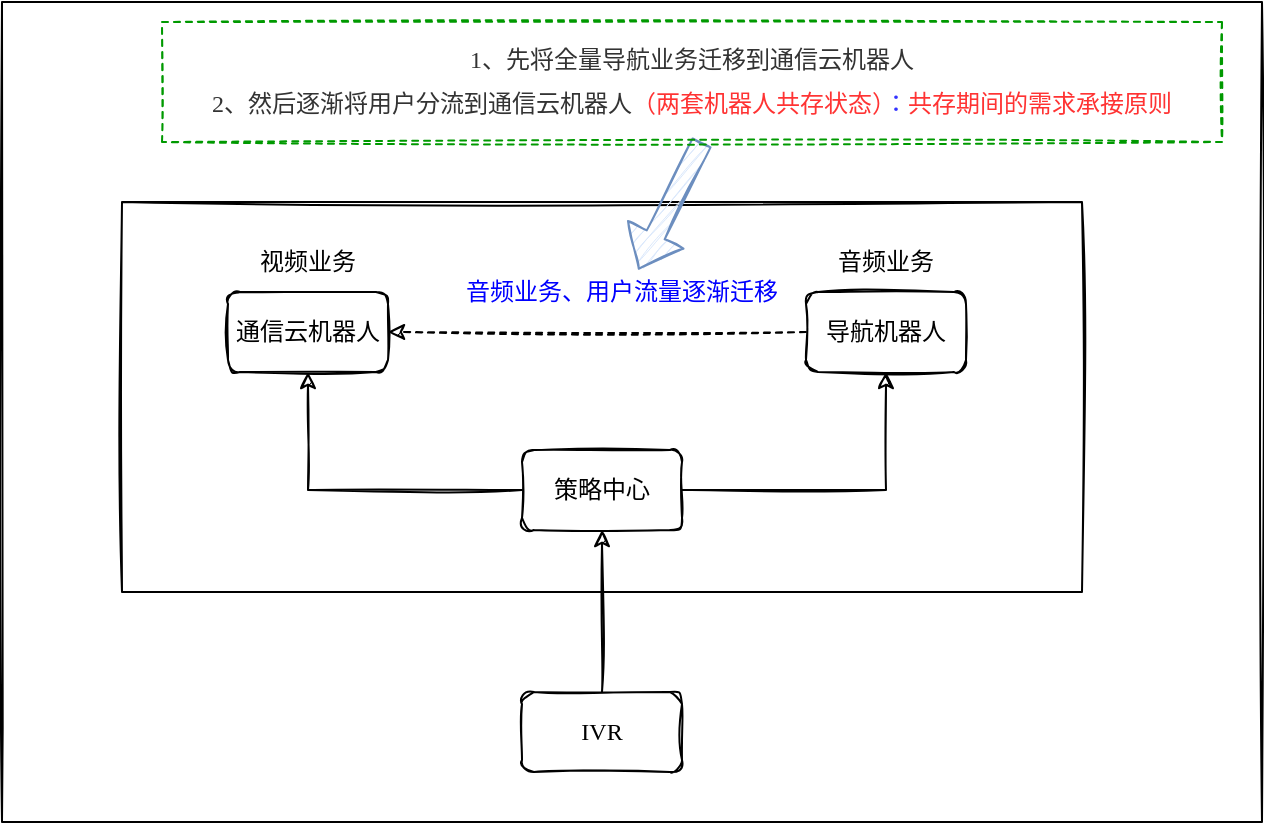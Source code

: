 <mxfile version="20.6.2" type="github">
  <diagram id="o8pEMcrgc6yfI9Lq7gwz" name="第 1 页">
    <mxGraphModel dx="786" dy="435" grid="1" gridSize="10" guides="1" tooltips="1" connect="1" arrows="1" fold="1" page="1" pageScale="1" pageWidth="827" pageHeight="1169" math="0" shadow="0">
      <root>
        <mxCell id="0" />
        <mxCell id="1" parent="0" />
        <mxCell id="WZ1IEcc06UdxzMD3UaFQ-21" value="" style="rounded=0;whiteSpace=wrap;html=1;sketch=1;fontFamily=Comic Sans MS;fontColor=#0000FF;" vertex="1" parent="1">
          <mxGeometry x="70" y="30" width="630" height="410" as="geometry" />
        </mxCell>
        <mxCell id="WZ1IEcc06UdxzMD3UaFQ-18" value="" style="group" vertex="1" connectable="0" parent="1">
          <mxGeometry x="130" y="130" width="480" height="285" as="geometry" />
        </mxCell>
        <mxCell id="WZ1IEcc06UdxzMD3UaFQ-15" value="" style="rounded=0;whiteSpace=wrap;html=1;sketch=1;fontFamily=Comic Sans MS;" vertex="1" parent="WZ1IEcc06UdxzMD3UaFQ-18">
          <mxGeometry width="480" height="195" as="geometry" />
        </mxCell>
        <mxCell id="WZ1IEcc06UdxzMD3UaFQ-1" value="IVR" style="rounded=1;whiteSpace=wrap;html=1;sketch=1;fontFamily=Comic Sans MS;" vertex="1" parent="WZ1IEcc06UdxzMD3UaFQ-18">
          <mxGeometry x="200" y="245" width="80" height="40" as="geometry" />
        </mxCell>
        <mxCell id="WZ1IEcc06UdxzMD3UaFQ-2" value="策略中心" style="rounded=1;whiteSpace=wrap;html=1;sketch=1;fontFamily=Comic Sans MS;" vertex="1" parent="WZ1IEcc06UdxzMD3UaFQ-18">
          <mxGeometry x="200" y="124" width="80" height="40" as="geometry" />
        </mxCell>
        <mxCell id="WZ1IEcc06UdxzMD3UaFQ-14" style="edgeStyle=orthogonalEdgeStyle;rounded=0;sketch=1;orthogonalLoop=1;jettySize=auto;html=1;exitX=0.5;exitY=0;exitDx=0;exitDy=0;entryX=0.5;entryY=1;entryDx=0;entryDy=0;fontFamily=Comic Sans MS;" edge="1" parent="WZ1IEcc06UdxzMD3UaFQ-18" source="WZ1IEcc06UdxzMD3UaFQ-1" target="WZ1IEcc06UdxzMD3UaFQ-2">
          <mxGeometry relative="1" as="geometry" />
        </mxCell>
        <mxCell id="WZ1IEcc06UdxzMD3UaFQ-6" value="通信云机器人" style="rounded=1;whiteSpace=wrap;html=1;sketch=1;fontFamily=Comic Sans MS;" vertex="1" parent="WZ1IEcc06UdxzMD3UaFQ-18">
          <mxGeometry x="53" y="45" width="80" height="40" as="geometry" />
        </mxCell>
        <mxCell id="WZ1IEcc06UdxzMD3UaFQ-9" style="edgeStyle=orthogonalEdgeStyle;rounded=0;orthogonalLoop=1;jettySize=auto;html=1;entryX=0.5;entryY=1;entryDx=0;entryDy=0;fontFamily=Comic Sans MS;exitX=0;exitY=0.5;exitDx=0;exitDy=0;sketch=1;" edge="1" parent="WZ1IEcc06UdxzMD3UaFQ-18" source="WZ1IEcc06UdxzMD3UaFQ-2" target="WZ1IEcc06UdxzMD3UaFQ-6">
          <mxGeometry relative="1" as="geometry" />
        </mxCell>
        <mxCell id="WZ1IEcc06UdxzMD3UaFQ-16" style="edgeStyle=orthogonalEdgeStyle;rounded=0;sketch=1;orthogonalLoop=1;jettySize=auto;html=1;exitX=0;exitY=0.5;exitDx=0;exitDy=0;entryX=1;entryY=0.5;entryDx=0;entryDy=0;fontFamily=Comic Sans MS;dashed=1;" edge="1" parent="WZ1IEcc06UdxzMD3UaFQ-18" source="WZ1IEcc06UdxzMD3UaFQ-7" target="WZ1IEcc06UdxzMD3UaFQ-6">
          <mxGeometry relative="1" as="geometry" />
        </mxCell>
        <mxCell id="WZ1IEcc06UdxzMD3UaFQ-7" value="导航机器人" style="rounded=1;whiteSpace=wrap;html=1;sketch=1;fontFamily=Comic Sans MS;" vertex="1" parent="WZ1IEcc06UdxzMD3UaFQ-18">
          <mxGeometry x="342" y="45" width="80" height="40" as="geometry" />
        </mxCell>
        <mxCell id="WZ1IEcc06UdxzMD3UaFQ-10" style="edgeStyle=orthogonalEdgeStyle;rounded=0;orthogonalLoop=1;jettySize=auto;html=1;exitX=1;exitY=0.5;exitDx=0;exitDy=0;entryX=0.5;entryY=1;entryDx=0;entryDy=0;fontFamily=Comic Sans MS;sketch=1;" edge="1" parent="WZ1IEcc06UdxzMD3UaFQ-18" source="WZ1IEcc06UdxzMD3UaFQ-2" target="WZ1IEcc06UdxzMD3UaFQ-7">
          <mxGeometry relative="1" as="geometry" />
        </mxCell>
        <mxCell id="WZ1IEcc06UdxzMD3UaFQ-11" value="视频业务" style="text;html=1;strokeColor=none;fillColor=none;align=center;verticalAlign=middle;whiteSpace=wrap;rounded=0;sketch=1;fontFamily=Comic Sans MS;" vertex="1" parent="WZ1IEcc06UdxzMD3UaFQ-18">
          <mxGeometry x="63" y="15" width="60" height="30" as="geometry" />
        </mxCell>
        <mxCell id="WZ1IEcc06UdxzMD3UaFQ-13" value="音频业务" style="text;html=1;strokeColor=none;fillColor=none;align=center;verticalAlign=middle;whiteSpace=wrap;rounded=0;sketch=1;fontFamily=Comic Sans MS;" vertex="1" parent="WZ1IEcc06UdxzMD3UaFQ-18">
          <mxGeometry x="352" y="15" width="60" height="30" as="geometry" />
        </mxCell>
        <mxCell id="WZ1IEcc06UdxzMD3UaFQ-17" value="&lt;font color=&quot;#0000ff&quot;&gt;音频业务、用户流量逐渐迁移&lt;/font&gt;" style="text;html=1;strokeColor=none;fillColor=none;align=center;verticalAlign=middle;whiteSpace=wrap;rounded=0;sketch=1;fontFamily=Comic Sans MS;" vertex="1" parent="WZ1IEcc06UdxzMD3UaFQ-18">
          <mxGeometry x="170" y="35" width="160" height="20" as="geometry" />
        </mxCell>
        <mxCell id="WZ1IEcc06UdxzMD3UaFQ-19" value="" style="shape=flexArrow;endArrow=classic;html=1;rounded=0;sketch=1;fontFamily=Comic Sans MS;fontColor=#3333FF;entryX=0.551;entryY=-0.057;entryDx=0;entryDy=0;entryPerimeter=0;fillColor=#dae8fc;strokeColor=#6c8ebf;" edge="1" parent="1" target="WZ1IEcc06UdxzMD3UaFQ-17">
          <mxGeometry width="50" height="50" relative="1" as="geometry">
            <mxPoint x="420" y="100" as="sourcePoint" />
            <mxPoint x="400" y="70" as="targetPoint" />
          </mxGeometry>
        </mxCell>
        <mxCell id="WZ1IEcc06UdxzMD3UaFQ-20" value="&lt;p style=&quot;line-height: 180%;&quot;&gt;&lt;font color=&quot;#333333&quot;&gt;1、先将全量导航业务迁移到通信云机器人&lt;br&gt;2、然后逐渐将用户分流到通信云机器人&lt;/font&gt;&lt;font color=&quot;#ff3333&quot;&gt;（两套机器人共存状态）&lt;/font&gt;：&lt;font color=&quot;#ff3333&quot;&gt;共存期间的需求承接原则&lt;/font&gt;&lt;/p&gt;" style="text;html=1;strokeColor=#009900;fillColor=none;align=center;verticalAlign=middle;whiteSpace=wrap;rounded=0;sketch=1;fontFamily=Comic Sans MS;fontColor=#3333FF;dashed=1;" vertex="1" parent="1">
          <mxGeometry x="150" y="40" width="530" height="60" as="geometry" />
        </mxCell>
      </root>
    </mxGraphModel>
  </diagram>
</mxfile>
